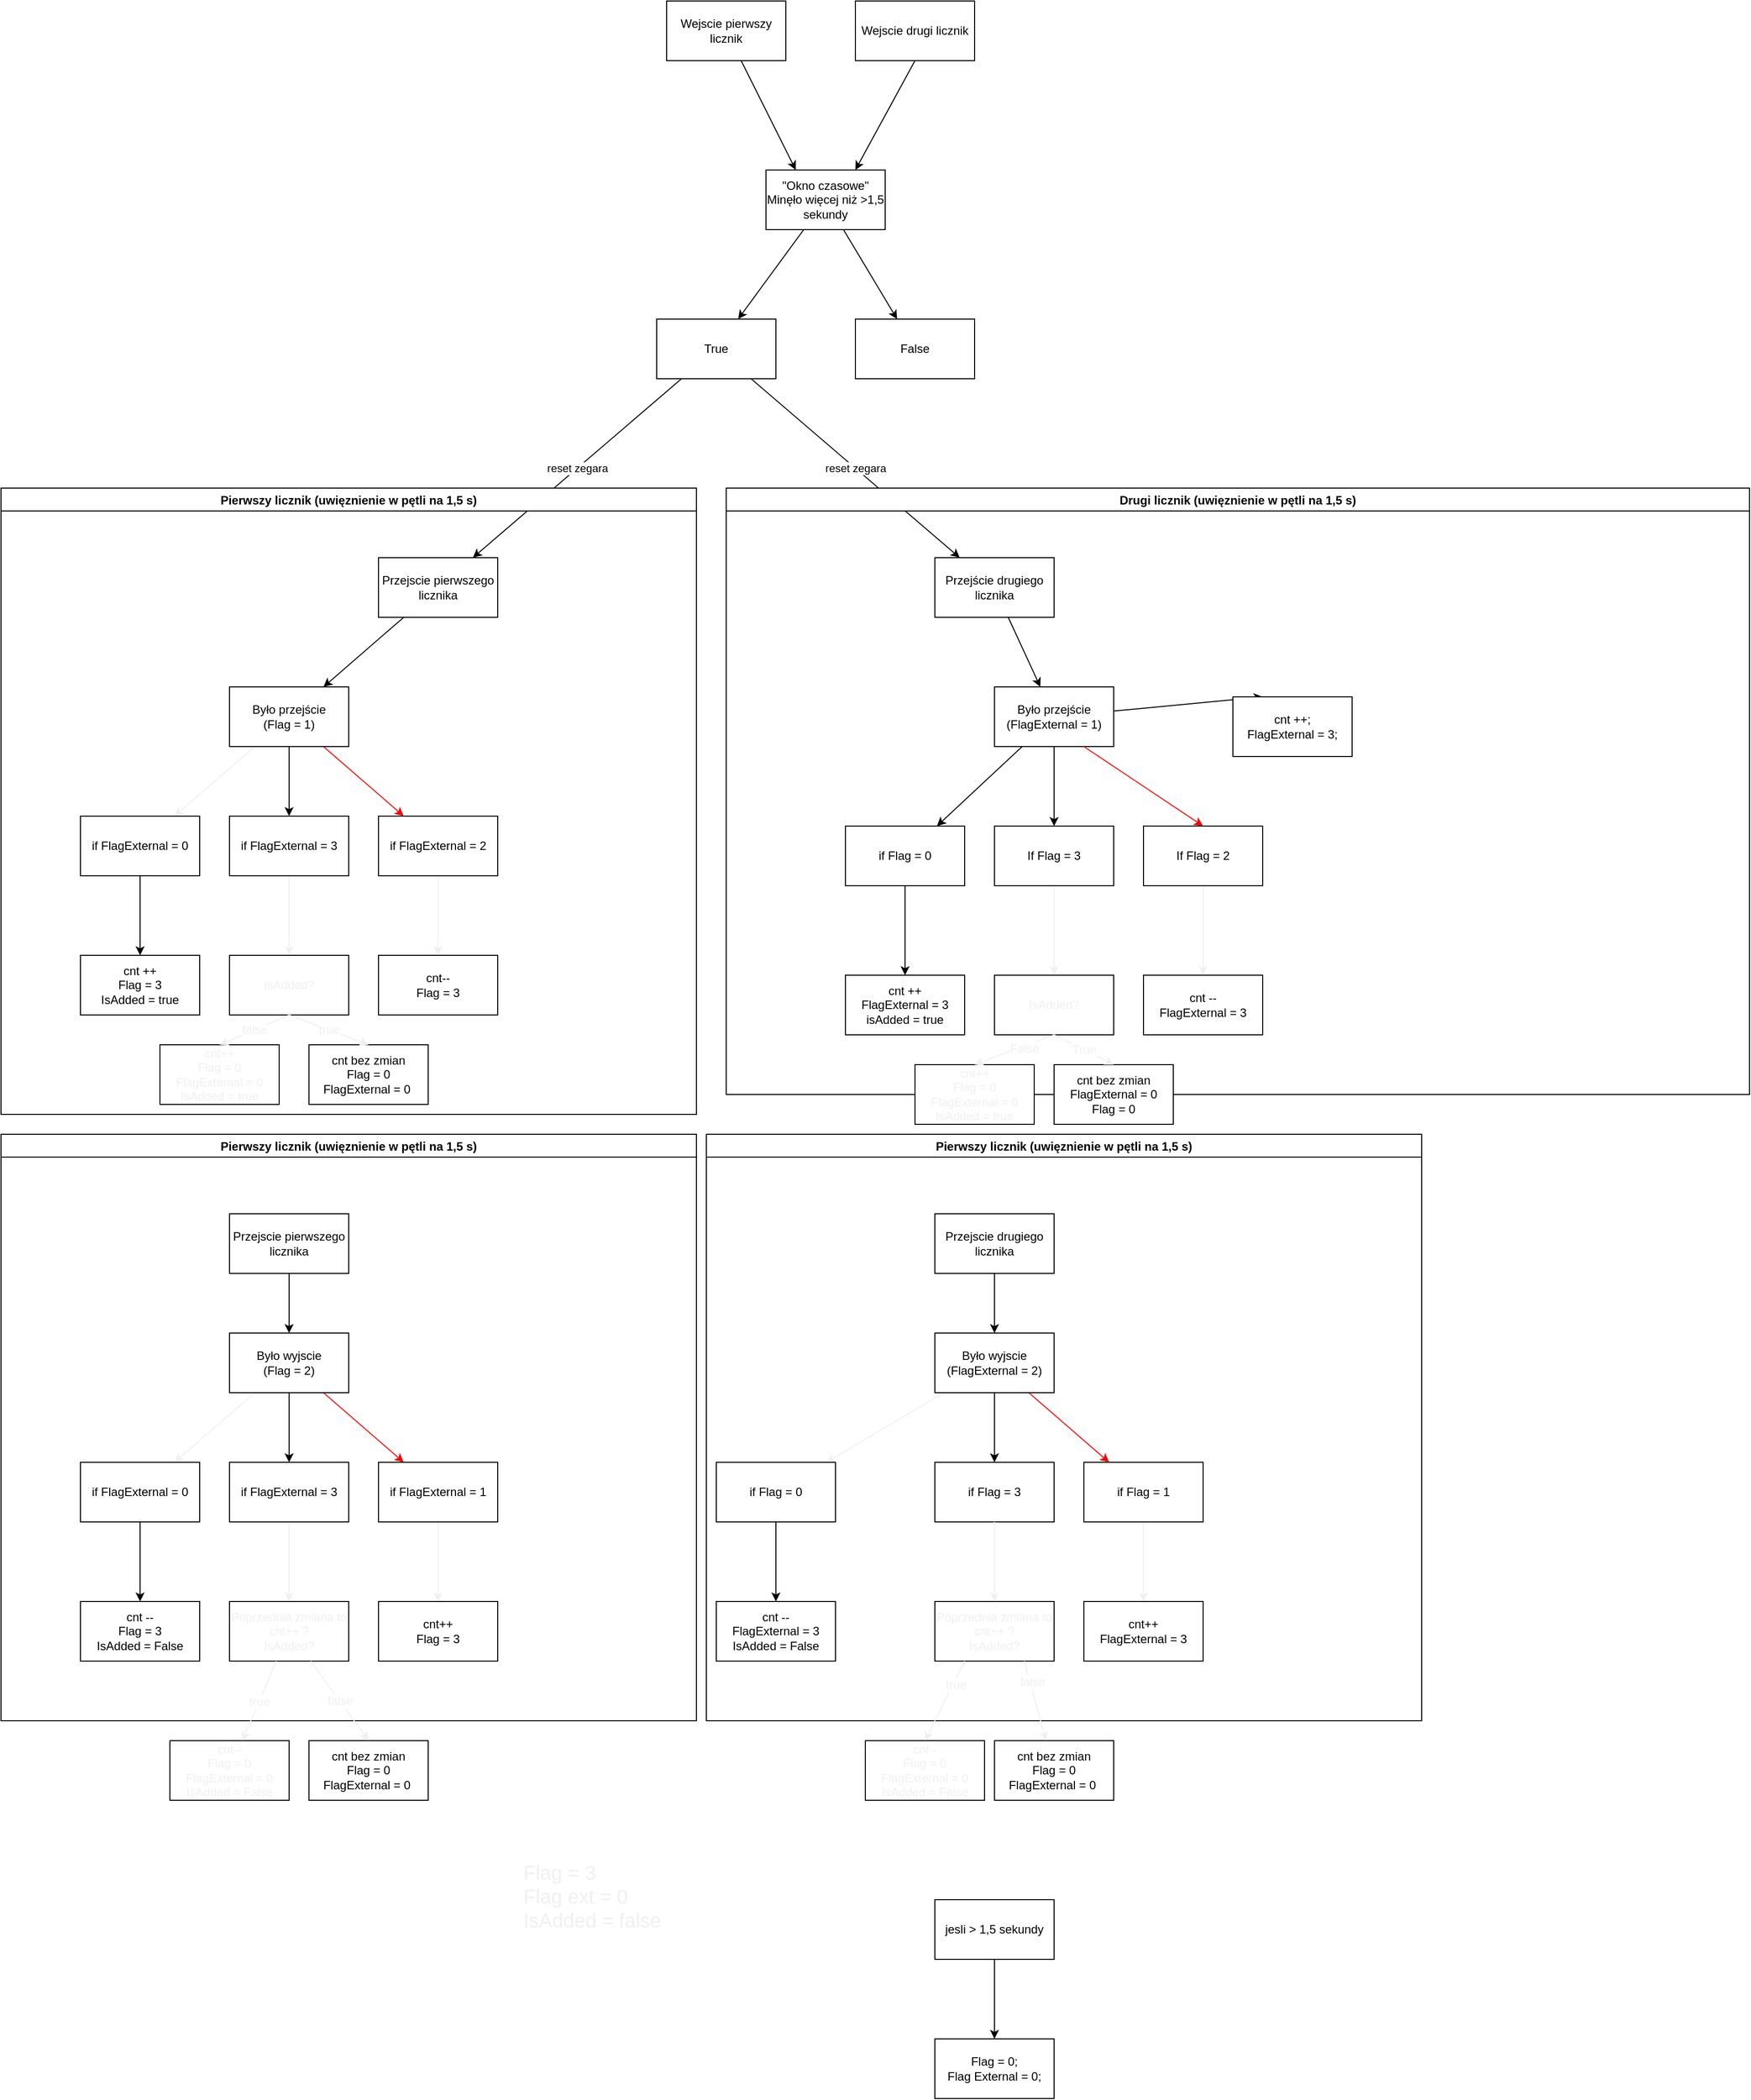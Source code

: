 <mxfile>
    <diagram id="mQOG-CtDPcIia1afdcd2" name="Page-1">
        <mxGraphModel dx="1660" dy="423" grid="1" gridSize="10" guides="1" tooltips="1" connect="1" arrows="1" fold="1" page="1" pageScale="1" pageWidth="850" pageHeight="1100" math="0" shadow="0">
            <root>
                <mxCell id="0"/>
                <mxCell id="1" parent="0"/>
                <mxCell id="8" value="" style="edgeStyle=none;html=1;entryX=0.25;entryY=0;entryDx=0;entryDy=0;" parent="1" source="3" target="7" edge="1">
                    <mxGeometry relative="1" as="geometry"/>
                </mxCell>
                <mxCell id="3" value="Wejscie pierwszy licznik" style="whiteSpace=wrap;html=1;rounded=0;" parent="1" vertex="1">
                    <mxGeometry x="210" y="220" width="120" height="60" as="geometry"/>
                </mxCell>
                <mxCell id="5" value="Wejscie drugi licznik" style="whiteSpace=wrap;html=1;rounded=0;" parent="1" vertex="1">
                    <mxGeometry x="400" y="220" width="120" height="60" as="geometry"/>
                </mxCell>
                <mxCell id="11" value="" style="edgeStyle=none;html=1;" parent="1" source="7" target="10" edge="1">
                    <mxGeometry relative="1" as="geometry"/>
                </mxCell>
                <mxCell id="13" value="" style="edgeStyle=none;html=1;" parent="1" source="7" target="12" edge="1">
                    <mxGeometry relative="1" as="geometry"/>
                </mxCell>
                <mxCell id="7" value="&quot;Okno czasowe&quot;&lt;br&gt;Minęło więcej niż &amp;gt;1,5 sekundy" style="whiteSpace=wrap;html=1;rounded=0;" parent="1" vertex="1">
                    <mxGeometry x="310" y="390" width="120" height="60" as="geometry"/>
                </mxCell>
                <mxCell id="9" value="" style="endArrow=classic;html=1;exitX=0.5;exitY=1;exitDx=0;exitDy=0;entryX=0.75;entryY=0;entryDx=0;entryDy=0;" parent="1" source="5" target="7" edge="1">
                    <mxGeometry width="50" height="50" relative="1" as="geometry">
                        <mxPoint x="410" y="440" as="sourcePoint"/>
                        <mxPoint x="460" y="390" as="targetPoint"/>
                    </mxGeometry>
                </mxCell>
                <mxCell id="15" value="reset zegara" style="edgeStyle=none;html=1;" parent="1" source="10" target="14" edge="1">
                    <mxGeometry relative="1" as="geometry"/>
                </mxCell>
                <mxCell id="17" value="reset zegara" style="edgeStyle=none;html=1;" parent="1" source="10" target="16" edge="1">
                    <mxGeometry relative="1" as="geometry"/>
                </mxCell>
                <mxCell id="10" value="True" style="whiteSpace=wrap;html=1;rounded=0;" parent="1" vertex="1">
                    <mxGeometry x="200" y="540" width="120" height="60" as="geometry"/>
                </mxCell>
                <mxCell id="12" value="False" style="whiteSpace=wrap;html=1;rounded=0;" parent="1" vertex="1">
                    <mxGeometry x="400" y="540" width="120" height="60" as="geometry"/>
                </mxCell>
                <mxCell id="47" value="Pierwszy licznik (uwięznienie w pętli na 1,5 s)" style="swimlane;" parent="1" vertex="1">
                    <mxGeometry x="-460" y="710" width="700" height="630" as="geometry"/>
                </mxCell>
                <mxCell id="14" value="Przejscie pierwszego licznika" style="whiteSpace=wrap;html=1;rounded=0;" parent="47" vertex="1">
                    <mxGeometry x="380" y="70" width="120" height="60" as="geometry"/>
                </mxCell>
                <mxCell id="73" value="" style="edgeStyle=none;html=1;" parent="47" source="18" target="72" edge="1">
                    <mxGeometry relative="1" as="geometry"/>
                </mxCell>
                <mxCell id="83" value="" style="edgeStyle=none;html=1;fillColor=#a20025;strokeColor=#F0F0F0;" parent="47" source="18" target="82" edge="1">
                    <mxGeometry relative="1" as="geometry"/>
                </mxCell>
                <mxCell id="97" value="" style="edgeStyle=none;html=1;fontSize=20;fontColor=#F0F0F0;strokeColor=#FF0000;" parent="47" source="18" target="96" edge="1">
                    <mxGeometry relative="1" as="geometry"/>
                </mxCell>
                <mxCell id="18" value="Było przejście&lt;br&gt;(Flag = 1)" style="whiteSpace=wrap;html=1;rounded=0;" parent="47" vertex="1">
                    <mxGeometry x="230" y="200" width="120" height="60" as="geometry"/>
                </mxCell>
                <mxCell id="19" value="" style="edgeStyle=none;html=1;" parent="47" source="14" target="18" edge="1">
                    <mxGeometry relative="1" as="geometry"/>
                </mxCell>
                <mxCell id="194" value="" style="edgeStyle=none;html=1;fontSize=12;fontColor=#F0F0F0;strokeColor=#f0f0f0;" parent="47" source="72" target="189" edge="1">
                    <mxGeometry relative="1" as="geometry"/>
                </mxCell>
                <mxCell id="72" value="if FlagExternal = 3&lt;br&gt;" style="whiteSpace=wrap;html=1;rounded=0;" parent="47" vertex="1">
                    <mxGeometry x="230" y="330" width="120" height="60" as="geometry"/>
                </mxCell>
                <mxCell id="85" value="" style="edgeStyle=none;html=1;" parent="47" source="82" target="84" edge="1">
                    <mxGeometry relative="1" as="geometry"/>
                </mxCell>
                <mxCell id="82" value="if FlagExternal = 0" style="whiteSpace=wrap;html=1;rounded=0;" parent="47" vertex="1">
                    <mxGeometry x="80" y="330" width="120" height="60" as="geometry"/>
                </mxCell>
                <mxCell id="84" value="cnt ++&lt;br&gt;Flag = 3&lt;br&gt;IsAdded = true" style="whiteSpace=wrap;html=1;rounded=0;" parent="47" vertex="1">
                    <mxGeometry x="80" y="470" width="120" height="60" as="geometry"/>
                </mxCell>
                <mxCell id="99" value="" style="edgeStyle=none;html=1;fontSize=20;fontColor=#F0F0F0;strokeColor=#F0F0F0;" parent="47" source="96" target="98" edge="1">
                    <mxGeometry relative="1" as="geometry"/>
                </mxCell>
                <mxCell id="96" value="if FlagExternal = 2" style="whiteSpace=wrap;html=1;rounded=0;" parent="47" vertex="1">
                    <mxGeometry x="380" y="330" width="120" height="60" as="geometry"/>
                </mxCell>
                <mxCell id="98" value="cnt--&lt;br&gt;Flag = 3" style="whiteSpace=wrap;html=1;rounded=0;" parent="47" vertex="1">
                    <mxGeometry x="380" y="470" width="120" height="60" as="geometry"/>
                </mxCell>
                <mxCell id="189" value="IsAdded?" style="rounded=0;whiteSpace=wrap;html=1;fontSize=12;fontColor=#F0F0F0;" parent="47" vertex="1">
                    <mxGeometry x="230" y="470" width="120" height="60" as="geometry"/>
                </mxCell>
                <mxCell id="190" value="cnt++&lt;br&gt;Flag = 0&lt;br&gt;FlagExternal = 0&lt;br&gt;IsAdded = true" style="rounded=0;whiteSpace=wrap;html=1;fontSize=12;fontColor=#F0F0F0;" parent="47" vertex="1">
                    <mxGeometry x="160" y="560" width="120" height="60" as="geometry"/>
                </mxCell>
                <mxCell id="74" value="cnt bez zmian&lt;br&gt;Flag = 0&lt;br&gt;FlagExternal = 0&amp;nbsp;" style="whiteSpace=wrap;html=1;rounded=0;" parent="47" vertex="1">
                    <mxGeometry x="310" y="560" width="120" height="60" as="geometry"/>
                </mxCell>
                <mxCell id="191" value="false" style="endArrow=classic;html=1;fontSize=12;fontColor=#F0F0F0;strokeColor=#f0f0f0;exitX=0.5;exitY=1;exitDx=0;exitDy=0;entryX=0.5;entryY=0;entryDx=0;entryDy=0;" parent="47" source="189" target="190" edge="1">
                    <mxGeometry width="50" height="50" relative="1" as="geometry">
                        <mxPoint x="390" y="580" as="sourcePoint"/>
                        <mxPoint x="440" y="530" as="targetPoint"/>
                    </mxGeometry>
                </mxCell>
                <mxCell id="48" value="Drugi licznik (uwięznienie w pętli na 1,5 s)" style="swimlane;" parent="1" vertex="1">
                    <mxGeometry x="270" y="710" width="1030" height="610" as="geometry"/>
                </mxCell>
                <mxCell id="16" value="Przejście drugiego licznika" style="whiteSpace=wrap;html=1;rounded=0;" parent="48" vertex="1">
                    <mxGeometry x="210" y="70" width="120" height="60" as="geometry"/>
                </mxCell>
                <mxCell id="33" value="" style="edgeStyle=none;html=1;entryX=0.25;entryY=0;entryDx=0;entryDy=0;" parent="48" source="26" target="66" edge="1">
                    <mxGeometry relative="1" as="geometry">
                        <mxPoint x="270" y="330" as="targetPoint"/>
                    </mxGeometry>
                </mxCell>
                <mxCell id="69" value="" style="edgeStyle=none;html=1;" parent="48" source="26" target="68" edge="1">
                    <mxGeometry relative="1" as="geometry"/>
                </mxCell>
                <mxCell id="26" value="&lt;span&gt;Było przejście&lt;/span&gt;&lt;br&gt;&lt;span&gt;(FlagExternal = 1)&lt;/span&gt;" style="whiteSpace=wrap;html=1;rounded=0;" parent="48" vertex="1">
                    <mxGeometry x="270" y="200" width="120" height="60" as="geometry"/>
                </mxCell>
                <mxCell id="27" value="" style="edgeStyle=none;html=1;" parent="48" source="16" target="26" edge="1">
                    <mxGeometry relative="1" as="geometry"/>
                </mxCell>
                <mxCell id="66" value="cnt ++;&lt;br&gt;FlagExternal = 3;" style="whiteSpace=wrap;html=1;rounded=0;" parent="48" vertex="1">
                    <mxGeometry x="510" y="210" width="120" height="60" as="geometry"/>
                </mxCell>
                <mxCell id="184" value="" style="edgeStyle=none;html=1;fontSize=12;fontColor=#F0F0F0;strokeColor=#f0f0f0;" parent="48" source="68" target="183" edge="1">
                    <mxGeometry relative="1" as="geometry"/>
                </mxCell>
                <mxCell id="68" value="If Flag = 3" style="whiteSpace=wrap;html=1;rounded=0;" parent="48" vertex="1">
                    <mxGeometry x="270" y="340" width="120" height="60" as="geometry"/>
                </mxCell>
                <mxCell id="90" value="" style="edgeStyle=none;html=1;" parent="48" source="88" target="89" edge="1">
                    <mxGeometry relative="1" as="geometry"/>
                </mxCell>
                <mxCell id="88" value="if Flag = 0" style="rounded=0;whiteSpace=wrap;html=1;" parent="48" vertex="1">
                    <mxGeometry x="120" y="340" width="120" height="60" as="geometry"/>
                </mxCell>
                <mxCell id="87" value="" style="edgeStyle=none;html=1;" parent="48" source="26" target="88" edge="1">
                    <mxGeometry relative="1" as="geometry">
                        <mxPoint x="320" y="350" as="targetPoint"/>
                    </mxGeometry>
                </mxCell>
                <mxCell id="89" value="cnt ++&lt;br&gt;FlagExternal = 3&lt;br&gt;isAdded = true" style="whiteSpace=wrap;html=1;rounded=0;" parent="48" vertex="1">
                    <mxGeometry x="120" y="490" width="120" height="60" as="geometry"/>
                </mxCell>
                <mxCell id="102" value="" style="endArrow=classic;html=1;fontSize=20;fontColor=#F0F0F0;strokeColor=#FF0000;exitX=0.75;exitY=1;exitDx=0;exitDy=0;entryX=0.5;entryY=0;entryDx=0;entryDy=0;" parent="48" source="26" target="103" edge="1">
                    <mxGeometry width="50" height="50" relative="1" as="geometry">
                        <mxPoint x="410" y="300" as="sourcePoint"/>
                        <mxPoint x="480" y="340" as="targetPoint"/>
                    </mxGeometry>
                </mxCell>
                <mxCell id="105" value="" style="edgeStyle=none;html=1;fontSize=12;fontColor=#F0F0F0;strokeColor=#F0F0F0;" parent="48" source="103" target="104" edge="1">
                    <mxGeometry relative="1" as="geometry"/>
                </mxCell>
                <mxCell id="103" value="If Flag = 2" style="whiteSpace=wrap;html=1;rounded=0;" parent="48" vertex="1">
                    <mxGeometry x="420" y="340" width="120" height="60" as="geometry"/>
                </mxCell>
                <mxCell id="104" value="cnt --&lt;br&gt;FlagExternal = 3" style="whiteSpace=wrap;html=1;rounded=0;" parent="48" vertex="1">
                    <mxGeometry x="420" y="490" width="120" height="60" as="geometry"/>
                </mxCell>
                <mxCell id="183" value="IsAdded?" style="rounded=0;whiteSpace=wrap;html=1;fontSize=12;fontColor=#F0F0F0;" parent="48" vertex="1">
                    <mxGeometry x="270" y="490" width="120" height="60" as="geometry"/>
                </mxCell>
                <mxCell id="135" value="Pierwszy licznik (uwięznienie w pętli na 1,5 s)" style="swimlane;" parent="1" vertex="1">
                    <mxGeometry x="-460" y="1360" width="700" height="590" as="geometry"/>
                </mxCell>
                <mxCell id="136" value="Przejscie pierwszego licznika" style="whiteSpace=wrap;html=1;rounded=0;" parent="135" vertex="1">
                    <mxGeometry x="230" y="80" width="120" height="60" as="geometry"/>
                </mxCell>
                <mxCell id="137" value="" style="edgeStyle=none;html=1;" parent="135" source="140" target="142" edge="1">
                    <mxGeometry relative="1" as="geometry"/>
                </mxCell>
                <mxCell id="138" value="" style="edgeStyle=none;html=1;fillColor=#a20025;strokeColor=#F0F0F0;" parent="135" source="140" target="144" edge="1">
                    <mxGeometry relative="1" as="geometry"/>
                </mxCell>
                <mxCell id="139" value="" style="edgeStyle=none;html=1;fontSize=20;fontColor=#F0F0F0;strokeColor=#FF0000;" parent="135" source="140" target="147" edge="1">
                    <mxGeometry relative="1" as="geometry"/>
                </mxCell>
                <mxCell id="140" value="Było wyjscie&lt;br&gt;(Flag = 2)" style="whiteSpace=wrap;html=1;rounded=0;" parent="135" vertex="1">
                    <mxGeometry x="230" y="200" width="120" height="60" as="geometry"/>
                </mxCell>
                <mxCell id="141" value="" style="edgeStyle=none;html=1;" parent="135" source="136" target="140" edge="1">
                    <mxGeometry relative="1" as="geometry"/>
                </mxCell>
                <mxCell id="181" value="" style="edgeStyle=none;html=1;fontSize=12;fontColor=#F0F0F0;strokeColor=#f0f0f0;" parent="135" source="142" target="177" edge="1">
                    <mxGeometry relative="1" as="geometry"/>
                </mxCell>
                <mxCell id="142" value="if FlagExternal = 3&lt;br&gt;" style="whiteSpace=wrap;html=1;rounded=0;" parent="135" vertex="1">
                    <mxGeometry x="230" y="330" width="120" height="60" as="geometry"/>
                </mxCell>
                <mxCell id="143" value="" style="edgeStyle=none;html=1;" parent="135" source="144" target="145" edge="1">
                    <mxGeometry relative="1" as="geometry"/>
                </mxCell>
                <mxCell id="144" value="if FlagExternal = 0" style="whiteSpace=wrap;html=1;rounded=0;" parent="135" vertex="1">
                    <mxGeometry x="80" y="330" width="120" height="60" as="geometry"/>
                </mxCell>
                <mxCell id="145" value="cnt --&lt;br&gt;Flag = 3&lt;br&gt;IsAdded = False" style="whiteSpace=wrap;html=1;rounded=0;" parent="135" vertex="1">
                    <mxGeometry x="80" y="470" width="120" height="60" as="geometry"/>
                </mxCell>
                <mxCell id="146" value="" style="edgeStyle=none;html=1;fontSize=20;fontColor=#F0F0F0;strokeColor=#F0F0F0;" parent="135" source="147" target="148" edge="1">
                    <mxGeometry relative="1" as="geometry"/>
                </mxCell>
                <mxCell id="147" value="if FlagExternal = 1" style="whiteSpace=wrap;html=1;rounded=0;" parent="135" vertex="1">
                    <mxGeometry x="380" y="330" width="120" height="60" as="geometry"/>
                </mxCell>
                <mxCell id="148" value="cnt++&lt;br&gt;Flag = 3" style="whiteSpace=wrap;html=1;rounded=0;" parent="135" vertex="1">
                    <mxGeometry x="380" y="470" width="120" height="60" as="geometry"/>
                </mxCell>
                <mxCell id="177" value="Poprzednia zmiana to cnt++ ?&lt;br&gt;IsAdded?" style="rounded=0;whiteSpace=wrap;html=1;fontSize=12;fontColor=#F0F0F0;" parent="135" vertex="1">
                    <mxGeometry x="230" y="470" width="120" height="60" as="geometry"/>
                </mxCell>
                <mxCell id="95" value="Flag = 3&#10;Flag ext = 0&#10;IsAdded = false" style="text;strokeColor=none;fillColor=none;align=left;verticalAlign=middle;spacingLeft=4;spacingRight=4;overflow=hidden;points=[[0,0.5],[1,0.5]];portConstraint=eastwest;rotatable=0;fontColor=#F0F0F0;fontSize=20;" parent="1" vertex="1">
                    <mxGeometry x="60" y="2050" width="330" height="150" as="geometry"/>
                </mxCell>
                <mxCell id="151" value="Pierwszy licznik (uwięznienie w pętli na 1,5 s)" style="swimlane;" parent="1" vertex="1">
                    <mxGeometry x="250" y="1360" width="720" height="590" as="geometry"/>
                </mxCell>
                <mxCell id="152" value="Przejscie drugiego licznika" style="whiteSpace=wrap;html=1;rounded=0;" parent="151" vertex="1">
                    <mxGeometry x="230" y="80" width="120" height="60" as="geometry"/>
                </mxCell>
                <mxCell id="153" value="" style="edgeStyle=none;html=1;" parent="151" source="156" target="159" edge="1">
                    <mxGeometry relative="1" as="geometry"/>
                </mxCell>
                <mxCell id="154" value="" style="edgeStyle=none;html=1;fillColor=#a20025;strokeColor=#F0F0F0;" parent="151" source="156" target="161" edge="1">
                    <mxGeometry relative="1" as="geometry"/>
                </mxCell>
                <mxCell id="155" value="" style="edgeStyle=none;html=1;fontSize=20;fontColor=#F0F0F0;strokeColor=#FF0000;" parent="151" source="156" target="164" edge="1">
                    <mxGeometry relative="1" as="geometry"/>
                </mxCell>
                <mxCell id="156" value="Było wyjscie&lt;br&gt;(FlagExternal = 2)" style="whiteSpace=wrap;html=1;rounded=0;" parent="151" vertex="1">
                    <mxGeometry x="230" y="200" width="120" height="60" as="geometry"/>
                </mxCell>
                <mxCell id="157" value="" style="edgeStyle=none;html=1;" parent="151" source="152" target="156" edge="1">
                    <mxGeometry relative="1" as="geometry"/>
                </mxCell>
                <mxCell id="159" value="if Flag = 3" style="whiteSpace=wrap;html=1;rounded=0;" parent="151" vertex="1">
                    <mxGeometry x="230" y="330" width="120" height="60" as="geometry"/>
                </mxCell>
                <mxCell id="160" value="" style="edgeStyle=none;html=1;" parent="151" source="161" target="162" edge="1">
                    <mxGeometry relative="1" as="geometry"/>
                </mxCell>
                <mxCell id="161" value="if Flag = 0" style="whiteSpace=wrap;html=1;rounded=0;" parent="151" vertex="1">
                    <mxGeometry x="10" y="330" width="120" height="60" as="geometry"/>
                </mxCell>
                <mxCell id="162" value="cnt --&lt;br&gt;FlagExternal = 3&lt;br&gt;IsAdded = False" style="whiteSpace=wrap;html=1;rounded=0;" parent="151" vertex="1">
                    <mxGeometry x="10" y="470" width="120" height="60" as="geometry"/>
                </mxCell>
                <mxCell id="163" value="" style="edgeStyle=none;html=1;fontSize=20;fontColor=#F0F0F0;strokeColor=#F0F0F0;" parent="151" source="164" target="165" edge="1">
                    <mxGeometry relative="1" as="geometry"/>
                </mxCell>
                <mxCell id="164" value="if Flag = 1" style="whiteSpace=wrap;html=1;rounded=0;" parent="151" vertex="1">
                    <mxGeometry x="380" y="330" width="120" height="60" as="geometry"/>
                </mxCell>
                <mxCell id="165" value="cnt++&lt;br&gt;FlagExternal = 3" style="whiteSpace=wrap;html=1;rounded=0;" parent="151" vertex="1">
                    <mxGeometry x="380" y="470" width="120" height="60" as="geometry"/>
                </mxCell>
                <mxCell id="168" value="Poprzednia zmiana to cnt++ ?&lt;br&gt;IsAdded?" style="rounded=0;whiteSpace=wrap;html=1;fontSize=12;fontColor=#F0F0F0;" parent="151" vertex="1">
                    <mxGeometry x="230" y="470" width="120" height="60" as="geometry"/>
                </mxCell>
                <mxCell id="176" value="" style="endArrow=classic;html=1;fontSize=12;fontColor=#F0F0F0;strokeColor=#f0f0f0;entryX=0.5;entryY=0;entryDx=0;entryDy=0;exitX=0.5;exitY=1;exitDx=0;exitDy=0;" parent="151" source="159" target="168" edge="1">
                    <mxGeometry width="50" height="50" relative="1" as="geometry">
                        <mxPoint x="175" y="470" as="sourcePoint"/>
                        <mxPoint x="225" y="420" as="targetPoint"/>
                    </mxGeometry>
                </mxCell>
                <mxCell id="167" value="cnt--&lt;br&gt;Flag = 0&lt;br&gt;FlagExternal = 0&lt;br&gt;IsAdded = False" style="rounded=0;whiteSpace=wrap;html=1;fontSize=12;fontColor=#F0F0F0;" parent="1" vertex="1">
                    <mxGeometry x="410" y="1970" width="120" height="60" as="geometry"/>
                </mxCell>
                <mxCell id="166" value="cnt bez zmian&lt;br&gt;Flag = 0&lt;br&gt;FlagExternal = 0&amp;nbsp;" style="whiteSpace=wrap;html=1;rounded=0;" parent="1" vertex="1">
                    <mxGeometry x="540" y="1970" width="120" height="60" as="geometry"/>
                </mxCell>
                <mxCell id="158" value="" style="edgeStyle=none;html=1;fontSize=12;fontColor=#F0F0F0;strokeColor=#F0F0F0;exitX=0.75;exitY=1;exitDx=0;exitDy=0;" parent="1" source="168" target="166" edge="1">
                    <mxGeometry relative="1" as="geometry"/>
                </mxCell>
                <mxCell id="171" value="false" style="edgeLabel;html=1;align=center;verticalAlign=middle;resizable=0;points=[];fontSize=12;fontColor=#F0F0F0;" parent="158" vertex="1" connectable="0">
                    <mxGeometry x="-0.467" y="2" relative="1" as="geometry">
                        <mxPoint as="offset"/>
                    </mxGeometry>
                </mxCell>
                <mxCell id="174" value="" style="endArrow=classic;html=1;fontSize=12;fontColor=#F0F0F0;strokeColor=#f0f0f0;entryX=0.5;entryY=0;entryDx=0;entryDy=0;exitX=0.25;exitY=1;exitDx=0;exitDy=0;" parent="1" source="168" target="167" edge="1">
                    <mxGeometry width="50" height="50" relative="1" as="geometry">
                        <mxPoint x="450" y="1910" as="sourcePoint"/>
                        <mxPoint x="530" y="1900" as="targetPoint"/>
                    </mxGeometry>
                </mxCell>
                <mxCell id="175" value="true" style="edgeLabel;html=1;align=center;verticalAlign=middle;resizable=0;points=[];fontSize=12;fontColor=#F0F0F0;" parent="174" vertex="1" connectable="0">
                    <mxGeometry x="-0.444" y="2" relative="1" as="geometry">
                        <mxPoint as="offset"/>
                    </mxGeometry>
                </mxCell>
                <mxCell id="149" value="cnt bez zmian&lt;br&gt;Flag = 0&lt;br&gt;FlagExternal = 0&amp;nbsp;" style="whiteSpace=wrap;html=1;rounded=0;" parent="1" vertex="1">
                    <mxGeometry x="-150" y="1970" width="120" height="60" as="geometry"/>
                </mxCell>
                <mxCell id="178" value="&lt;span&gt;cnt--&lt;/span&gt;&lt;br&gt;&lt;span&gt;Flag = 0&lt;/span&gt;&lt;br&gt;&lt;span&gt;FlagExternal = 0&lt;/span&gt;&lt;br&gt;&lt;span&gt;IsAdded = False&lt;/span&gt;" style="rounded=0;whiteSpace=wrap;html=1;fontSize=12;fontColor=#F0F0F0;" parent="1" vertex="1">
                    <mxGeometry x="-290" y="1970" width="120" height="60" as="geometry"/>
                </mxCell>
                <mxCell id="179" value="" style="edgeStyle=none;html=1;fontSize=12;fontColor=#F0F0F0;strokeColor=#f0f0f0;" parent="1" source="177" target="178" edge="1">
                    <mxGeometry relative="1" as="geometry"/>
                </mxCell>
                <mxCell id="182" value="true" style="edgeLabel;html=1;align=center;verticalAlign=middle;resizable=0;points=[];fontSize=12;fontColor=#F0F0F0;" parent="179" vertex="1" connectable="0">
                    <mxGeometry x="-0.258" y="-1" relative="1" as="geometry">
                        <mxPoint x="-4" y="11" as="offset"/>
                    </mxGeometry>
                </mxCell>
                <mxCell id="180" value="false" style="edgeStyle=none;html=1;fontSize=12;fontColor=#F0F0F0;strokeColor=#f0f0f0;entryX=0.5;entryY=0;entryDx=0;entryDy=0;" parent="1" source="177" target="149" edge="1">
                    <mxGeometry relative="1" as="geometry"/>
                </mxCell>
                <mxCell id="70" value="&lt;span&gt;cnt bez zmian&lt;br&gt;FlagExternal = 0&lt;br&gt;Flag = 0&lt;br&gt;&lt;/span&gt;" style="whiteSpace=wrap;html=1;rounded=0;" parent="1" vertex="1">
                    <mxGeometry x="600" y="1290" width="120" height="60" as="geometry"/>
                </mxCell>
                <mxCell id="185" value="cnt++&lt;br&gt;Flag = 0&lt;br&gt;FlagExternal = 0&lt;br&gt;IsAdded = true" style="rounded=0;whiteSpace=wrap;html=1;fontSize=12;fontColor=#F0F0F0;" parent="1" vertex="1">
                    <mxGeometry x="460" y="1290" width="120" height="60" as="geometry"/>
                </mxCell>
                <mxCell id="186" value="" style="endArrow=classic;html=1;fontSize=12;fontColor=#F0F0F0;strokeColor=#f0f0f0;exitX=0.5;exitY=1;exitDx=0;exitDy=0;entryX=0.5;entryY=0;entryDx=0;entryDy=0;" parent="1" source="183" target="185" edge="1">
                    <mxGeometry width="50" height="50" relative="1" as="geometry">
                        <mxPoint x="490" y="1420" as="sourcePoint"/>
                        <mxPoint x="540" y="1370" as="targetPoint"/>
                    </mxGeometry>
                </mxCell>
                <mxCell id="188" value="False" style="edgeLabel;html=1;align=center;verticalAlign=middle;resizable=0;points=[];fontSize=12;fontColor=#F0F0F0;" parent="186" vertex="1" connectable="0">
                    <mxGeometry x="-0.236" y="2" relative="1" as="geometry">
                        <mxPoint x="-1" as="offset"/>
                    </mxGeometry>
                </mxCell>
                <mxCell id="187" value="True" style="endArrow=classic;html=1;fontSize=12;fontColor=#F0F0F0;strokeColor=#f0f0f0;entryX=0.5;entryY=0;entryDx=0;entryDy=0;" parent="1" target="70" edge="1">
                    <mxGeometry width="50" height="50" relative="1" as="geometry">
                        <mxPoint x="600" y="1260" as="sourcePoint"/>
                        <mxPoint x="540" y="1370" as="targetPoint"/>
                    </mxGeometry>
                </mxCell>
                <mxCell id="193" value="true" style="endArrow=classic;html=1;fontSize=12;fontColor=#F0F0F0;strokeColor=#f0f0f0;entryX=0.5;entryY=0;entryDx=0;entryDy=0;" parent="1" target="74" edge="1">
                    <mxGeometry width="50" height="50" relative="1" as="geometry">
                        <mxPoint x="-170" y="1240" as="sourcePoint"/>
                        <mxPoint x="-10" y="1260" as="targetPoint"/>
                    </mxGeometry>
                </mxCell>
                <mxCell id="197" value="" style="edgeStyle=none;html=1;" edge="1" parent="1" source="195" target="196">
                    <mxGeometry relative="1" as="geometry"/>
                </mxCell>
                <mxCell id="195" value="jesli &amp;gt; 1,5 sekundy" style="rounded=0;whiteSpace=wrap;html=1;" vertex="1" parent="1">
                    <mxGeometry x="480" y="2130" width="120" height="60" as="geometry"/>
                </mxCell>
                <mxCell id="196" value="Flag = 0;&lt;br&gt;Flag External = 0;" style="whiteSpace=wrap;html=1;rounded=0;" vertex="1" parent="1">
                    <mxGeometry x="480" y="2270" width="120" height="60" as="geometry"/>
                </mxCell>
            </root>
        </mxGraphModel>
    </diagram>
</mxfile>